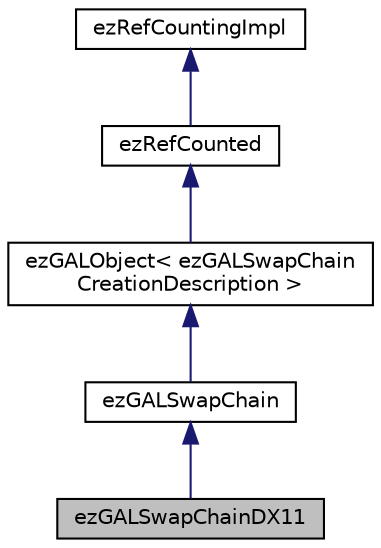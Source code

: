 digraph "ezGALSwapChainDX11"
{
 // LATEX_PDF_SIZE
  edge [fontname="Helvetica",fontsize="10",labelfontname="Helvetica",labelfontsize="10"];
  node [fontname="Helvetica",fontsize="10",shape=record];
  Node1 [label="ezGALSwapChainDX11",height=0.2,width=0.4,color="black", fillcolor="grey75", style="filled", fontcolor="black",tooltip=" "];
  Node2 -> Node1 [dir="back",color="midnightblue",fontsize="10",style="solid",fontname="Helvetica"];
  Node2 [label="ezGALSwapChain",height=0.2,width=0.4,color="black", fillcolor="white", style="filled",URL="$de/d39/classez_g_a_l_swap_chain.htm",tooltip=" "];
  Node3 -> Node2 [dir="back",color="midnightblue",fontsize="10",style="solid",fontname="Helvetica"];
  Node3 [label="ezGALObject\< ezGALSwapChain\lCreationDescription \>",height=0.2,width=0.4,color="black", fillcolor="white", style="filled",URL="$d3/dd3/classez_g_a_l_object.htm",tooltip=" "];
  Node4 -> Node3 [dir="back",color="midnightblue",fontsize="10",style="solid",fontname="Helvetica"];
  Node4 [label="ezRefCounted",height=0.2,width=0.4,color="black", fillcolor="white", style="filled",URL="$d2/d70/classez_ref_counted.htm",tooltip="Base class for reference counted objects."];
  Node5 -> Node4 [dir="back",color="midnightblue",fontsize="10",style="solid",fontname="Helvetica"];
  Node5 [label="ezRefCountingImpl",height=0.2,width=0.4,color="black", fillcolor="white", style="filled",URL="$d9/d13/classez_ref_counting_impl.htm",tooltip=" "];
}
